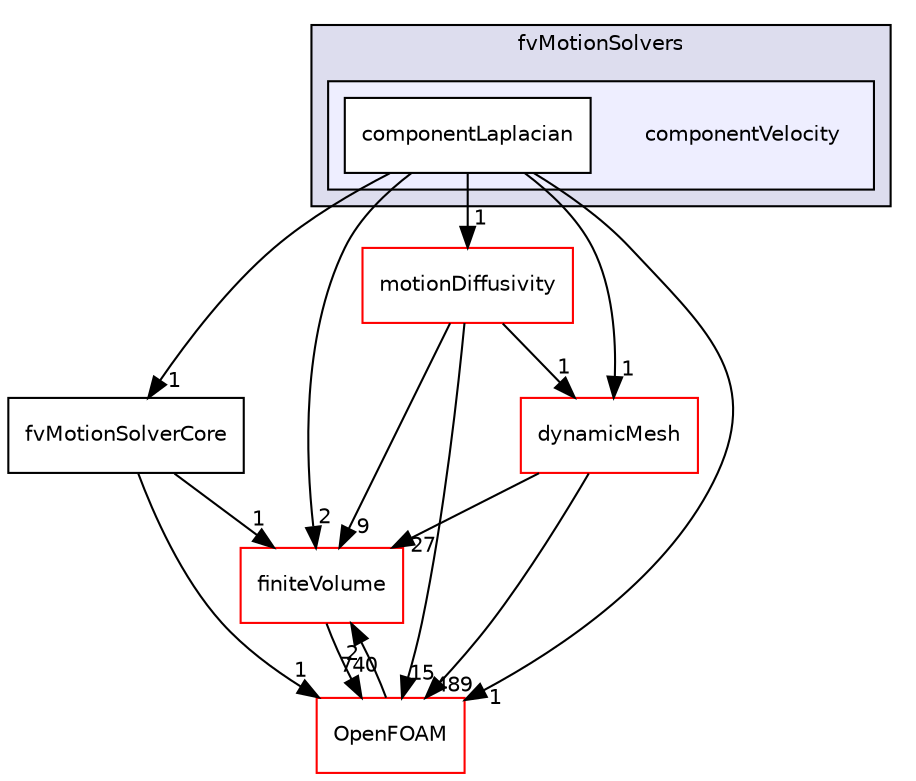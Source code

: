 digraph "src/fvMotionSolver/fvMotionSolvers/componentVelocity" {
  bgcolor=transparent;
  compound=true
  node [ fontsize="10", fontname="Helvetica"];
  edge [ labelfontsize="10", labelfontname="Helvetica"];
  subgraph clusterdir_a38e3b643eae30d7add43af99171ff5d {
    graph [ bgcolor="#ddddee", pencolor="black", label="fvMotionSolvers" fontname="Helvetica", fontsize="10", URL="dir_a38e3b643eae30d7add43af99171ff5d.html"]
  subgraph clusterdir_d24e9d0e19af2fa7c947335fe5bd6f6c {
    graph [ bgcolor="#eeeeff", pencolor="black", label="" URL="dir_d24e9d0e19af2fa7c947335fe5bd6f6c.html"];
    dir_d24e9d0e19af2fa7c947335fe5bd6f6c [shape=plaintext label="componentVelocity"];
    dir_7652f500f77678327614cb9a27155c27 [shape=box label="componentLaplacian" color="black" fillcolor="white" style="filled" URL="dir_7652f500f77678327614cb9a27155c27.html"];
  }
  }
  dir_9bd15774b555cf7259a6fa18f99fe99b [shape=box label="finiteVolume" color="red" URL="dir_9bd15774b555cf7259a6fa18f99fe99b.html"];
  dir_63742796c427c97a292c80f7db71da36 [shape=box label="dynamicMesh" color="red" URL="dir_63742796c427c97a292c80f7db71da36.html"];
  dir_7b20f18e0d7766bc859203c857d7b1a8 [shape=box label="fvMotionSolverCore" URL="dir_7b20f18e0d7766bc859203c857d7b1a8.html"];
  dir_c5473ff19b20e6ec4dfe5c310b3778a8 [shape=box label="OpenFOAM" color="red" URL="dir_c5473ff19b20e6ec4dfe5c310b3778a8.html"];
  dir_8ab94aa558c9b87721da8bbf3fb9229e [shape=box label="motionDiffusivity" color="red" URL="dir_8ab94aa558c9b87721da8bbf3fb9229e.html"];
  dir_9bd15774b555cf7259a6fa18f99fe99b->dir_c5473ff19b20e6ec4dfe5c310b3778a8 [headlabel="740", labeldistance=1.5 headhref="dir_000873_001927.html"];
  dir_7652f500f77678327614cb9a27155c27->dir_9bd15774b555cf7259a6fa18f99fe99b [headlabel="2", labeldistance=1.5 headhref="dir_001312_000873.html"];
  dir_7652f500f77678327614cb9a27155c27->dir_63742796c427c97a292c80f7db71da36 [headlabel="1", labeldistance=1.5 headhref="dir_001312_000778.html"];
  dir_7652f500f77678327614cb9a27155c27->dir_7b20f18e0d7766bc859203c857d7b1a8 [headlabel="1", labeldistance=1.5 headhref="dir_001312_001318.html"];
  dir_7652f500f77678327614cb9a27155c27->dir_c5473ff19b20e6ec4dfe5c310b3778a8 [headlabel="1", labeldistance=1.5 headhref="dir_001312_001927.html"];
  dir_7652f500f77678327614cb9a27155c27->dir_8ab94aa558c9b87721da8bbf3fb9229e [headlabel="1", labeldistance=1.5 headhref="dir_001312_001325.html"];
  dir_63742796c427c97a292c80f7db71da36->dir_9bd15774b555cf7259a6fa18f99fe99b [headlabel="27", labeldistance=1.5 headhref="dir_000778_000873.html"];
  dir_63742796c427c97a292c80f7db71da36->dir_c5473ff19b20e6ec4dfe5c310b3778a8 [headlabel="489", labeldistance=1.5 headhref="dir_000778_001927.html"];
  dir_7b20f18e0d7766bc859203c857d7b1a8->dir_9bd15774b555cf7259a6fa18f99fe99b [headlabel="1", labeldistance=1.5 headhref="dir_001318_000873.html"];
  dir_7b20f18e0d7766bc859203c857d7b1a8->dir_c5473ff19b20e6ec4dfe5c310b3778a8 [headlabel="1", labeldistance=1.5 headhref="dir_001318_001927.html"];
  dir_c5473ff19b20e6ec4dfe5c310b3778a8->dir_9bd15774b555cf7259a6fa18f99fe99b [headlabel="2", labeldistance=1.5 headhref="dir_001927_000873.html"];
  dir_8ab94aa558c9b87721da8bbf3fb9229e->dir_9bd15774b555cf7259a6fa18f99fe99b [headlabel="9", labeldistance=1.5 headhref="dir_001325_000873.html"];
  dir_8ab94aa558c9b87721da8bbf3fb9229e->dir_63742796c427c97a292c80f7db71da36 [headlabel="1", labeldistance=1.5 headhref="dir_001325_000778.html"];
  dir_8ab94aa558c9b87721da8bbf3fb9229e->dir_c5473ff19b20e6ec4dfe5c310b3778a8 [headlabel="15", labeldistance=1.5 headhref="dir_001325_001927.html"];
}
